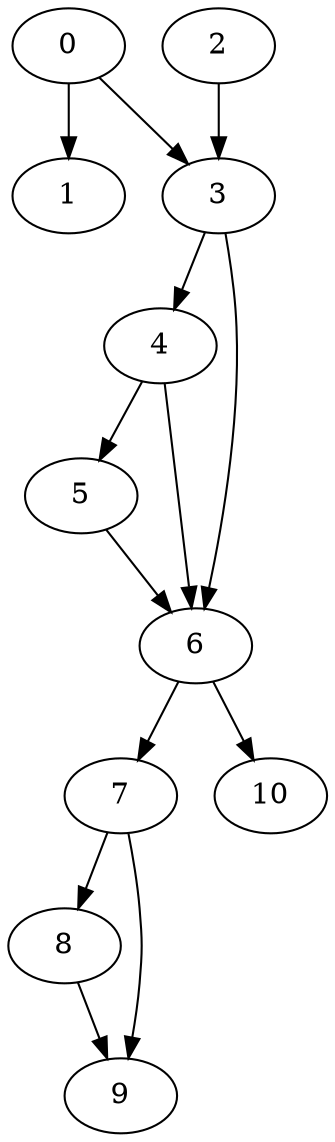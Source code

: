 digraph {
	0
	1
	2
	3
	4
	5
	6
	7
	8
	9
	10
	7 -> 8
	6 -> 10
	4 -> 6
	5 -> 6
	3 -> 6
	6 -> 7
	0 -> 1
	0 -> 3
	2 -> 3
	3 -> 4
	4 -> 5
	7 -> 9
	8 -> 9
}

